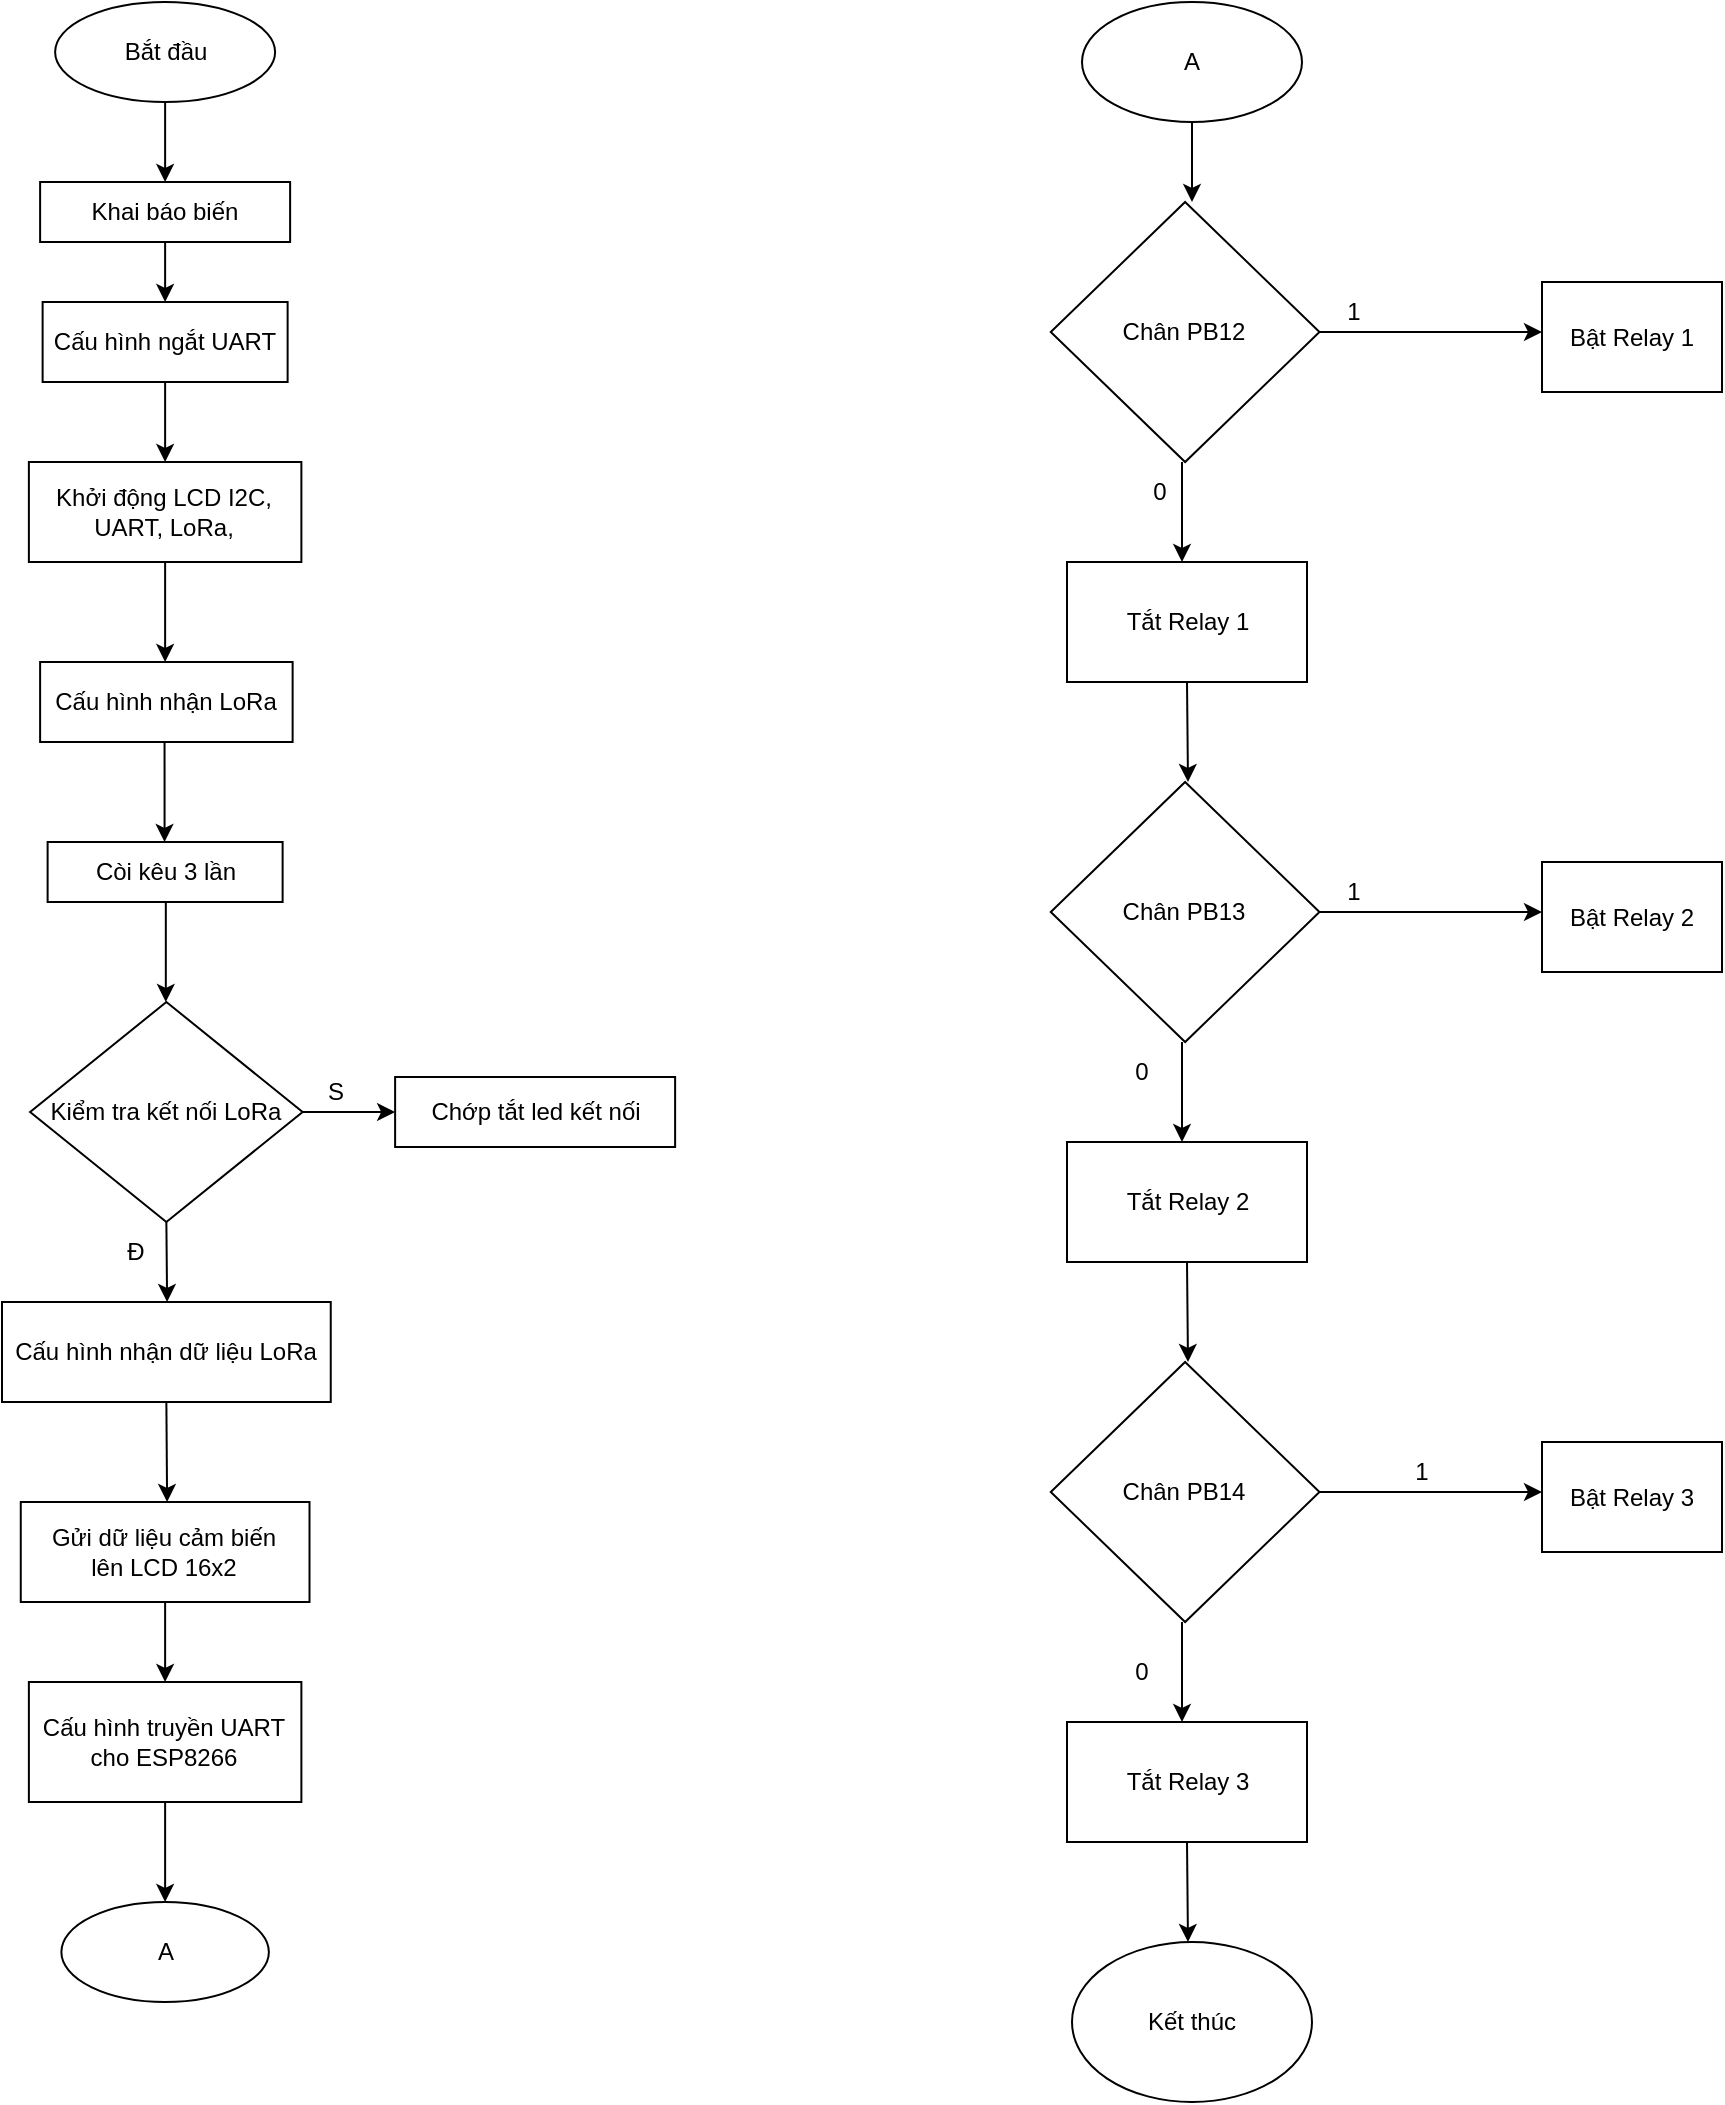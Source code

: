 <mxfile version="20.5.3" type="device"><diagram id="0xAb22in0oC0h8KCrz67" name="Page-1"><mxGraphModel dx="670" dy="315" grid="1" gridSize="10" guides="1" tooltips="1" connect="1" arrows="1" fold="1" page="1" pageScale="1" pageWidth="1169" pageHeight="1654" math="0" shadow="0"><root><mxCell id="0"/><mxCell id="1" parent="0"/><mxCell id="tfzva0Ki47uXBMsij6-H-1" value="Bắt đầu" style="ellipse;whiteSpace=wrap;html=1;" vertex="1" parent="1"><mxGeometry x="196.56" y="60" width="110" height="50" as="geometry"/></mxCell><mxCell id="tfzva0Ki47uXBMsij6-H-2" value="" style="endArrow=classic;html=1;rounded=0;exitX=0.5;exitY=1;exitDx=0;exitDy=0;" edge="1" parent="1" source="tfzva0Ki47uXBMsij6-H-1"><mxGeometry width="50" height="50" relative="1" as="geometry"><mxPoint x="236.56" y="230" as="sourcePoint"/><mxPoint x="251.56" y="150" as="targetPoint"/></mxGeometry></mxCell><mxCell id="tfzva0Ki47uXBMsij6-H-3" value="Khai báo biến" style="rounded=0;whiteSpace=wrap;html=1;" vertex="1" parent="1"><mxGeometry x="189.06" y="150" width="125" height="30" as="geometry"/></mxCell><mxCell id="tfzva0Ki47uXBMsij6-H-4" value="" style="endArrow=classic;html=1;rounded=0;exitX=0.5;exitY=1;exitDx=0;exitDy=0;" edge="1" parent="1" source="tfzva0Ki47uXBMsij6-H-3"><mxGeometry width="50" height="50" relative="1" as="geometry"><mxPoint x="236.56" y="230" as="sourcePoint"/><mxPoint x="251.56" y="210" as="targetPoint"/></mxGeometry></mxCell><mxCell id="tfzva0Ki47uXBMsij6-H-5" value="Cấu hình ngắt UART" style="rounded=0;whiteSpace=wrap;html=1;" vertex="1" parent="1"><mxGeometry x="190.31" y="210" width="122.5" height="40" as="geometry"/></mxCell><mxCell id="tfzva0Ki47uXBMsij6-H-6" value="" style="endArrow=classic;html=1;rounded=0;exitX=0.5;exitY=1;exitDx=0;exitDy=0;" edge="1" parent="1" source="tfzva0Ki47uXBMsij6-H-5"><mxGeometry width="50" height="50" relative="1" as="geometry"><mxPoint x="236.56" y="290" as="sourcePoint"/><mxPoint x="251.56" y="290" as="targetPoint"/></mxGeometry></mxCell><mxCell id="tfzva0Ki47uXBMsij6-H-7" value="Khởi động LCD I2C, UART, LoRa," style="rounded=0;whiteSpace=wrap;html=1;" vertex="1" parent="1"><mxGeometry x="183.44" y="290" width="136.25" height="50" as="geometry"/></mxCell><mxCell id="tfzva0Ki47uXBMsij6-H-8" value="" style="endArrow=classic;html=1;rounded=0;exitX=0.5;exitY=1;exitDx=0;exitDy=0;" edge="1" parent="1" source="tfzva0Ki47uXBMsij6-H-7"><mxGeometry width="50" height="50" relative="1" as="geometry"><mxPoint x="236.56" y="390" as="sourcePoint"/><mxPoint x="251.56" y="390" as="targetPoint"/></mxGeometry></mxCell><mxCell id="tfzva0Ki47uXBMsij6-H-9" value="Cấu hình nhận LoRa" style="rounded=0;whiteSpace=wrap;html=1;" vertex="1" parent="1"><mxGeometry x="189.06" y="390" width="126.25" height="40" as="geometry"/></mxCell><mxCell id="tfzva0Ki47uXBMsij6-H-11" value="" style="endArrow=classic;html=1;rounded=0;exitX=0.5;exitY=1;exitDx=0;exitDy=0;" edge="1" parent="1"><mxGeometry width="50" height="50" relative="1" as="geometry"><mxPoint x="251.275" y="430" as="sourcePoint"/><mxPoint x="251.27" y="480" as="targetPoint"/></mxGeometry></mxCell><mxCell id="tfzva0Ki47uXBMsij6-H-12" value="Còi kêu 3 lần" style="rounded=0;whiteSpace=wrap;html=1;" vertex="1" parent="1"><mxGeometry x="192.81" y="480" width="117.5" height="30" as="geometry"/></mxCell><mxCell id="tfzva0Ki47uXBMsij6-H-13" value="" style="endArrow=classic;html=1;rounded=0;exitX=0.5;exitY=1;exitDx=0;exitDy=0;" edge="1" parent="1"><mxGeometry width="50" height="50" relative="1" as="geometry"><mxPoint x="251.905" y="510" as="sourcePoint"/><mxPoint x="251.9" y="560" as="targetPoint"/></mxGeometry></mxCell><mxCell id="tfzva0Ki47uXBMsij6-H-14" value="Kiểm tra kết nối LoRa" style="rhombus;whiteSpace=wrap;html=1;" vertex="1" parent="1"><mxGeometry x="184.06" y="560" width="136.25" height="110" as="geometry"/></mxCell><mxCell id="tfzva0Ki47uXBMsij6-H-16" value="" style="endArrow=classic;html=1;rounded=0;exitX=0.5;exitY=1;exitDx=0;exitDy=0;" edge="1" parent="1" source="tfzva0Ki47uXBMsij6-H-14"><mxGeometry width="50" height="50" relative="1" as="geometry"><mxPoint x="236.56" y="680" as="sourcePoint"/><mxPoint x="252.56" y="710" as="targetPoint"/></mxGeometry></mxCell><mxCell id="tfzva0Ki47uXBMsij6-H-17" value="" style="endArrow=classic;html=1;rounded=0;exitX=1;exitY=0.5;exitDx=0;exitDy=0;" edge="1" parent="1" source="tfzva0Ki47uXBMsij6-H-14"><mxGeometry width="50" height="50" relative="1" as="geometry"><mxPoint x="236.56" y="680" as="sourcePoint"/><mxPoint x="366.56" y="615" as="targetPoint"/></mxGeometry></mxCell><mxCell id="tfzva0Ki47uXBMsij6-H-18" value="Đ" style="text;html=1;strokeColor=none;fillColor=none;align=center;verticalAlign=middle;whiteSpace=wrap;rounded=0;" vertex="1" parent="1"><mxGeometry x="206.56" y="670" width="60" height="30" as="geometry"/></mxCell><mxCell id="tfzva0Ki47uXBMsij6-H-19" value="S" style="text;html=1;strokeColor=none;fillColor=none;align=center;verticalAlign=middle;whiteSpace=wrap;rounded=0;" vertex="1" parent="1"><mxGeometry x="306.56" y="590" width="60" height="30" as="geometry"/></mxCell><mxCell id="tfzva0Ki47uXBMsij6-H-20" value="Chớp tắt led kết nối" style="rounded=0;whiteSpace=wrap;html=1;" vertex="1" parent="1"><mxGeometry x="366.56" y="597.5" width="140" height="35" as="geometry"/></mxCell><mxCell id="tfzva0Ki47uXBMsij6-H-21" value="Cấu hình nhận dữ liệu LoRa" style="rounded=0;whiteSpace=wrap;html=1;" vertex="1" parent="1"><mxGeometry x="170" y="710" width="164.37" height="50" as="geometry"/></mxCell><mxCell id="tfzva0Ki47uXBMsij6-H-22" value="" style="endArrow=classic;html=1;rounded=0;exitX=0.5;exitY=1;exitDx=0;exitDy=0;" edge="1" parent="1" source="tfzva0Ki47uXBMsij6-H-21"><mxGeometry width="50" height="50" relative="1" as="geometry"><mxPoint x="206.56" y="880" as="sourcePoint"/><mxPoint x="252.56" y="810" as="targetPoint"/></mxGeometry></mxCell><mxCell id="tfzva0Ki47uXBMsij6-H-23" value="Gửi dữ liệu cảm biến&lt;br&gt;lên LCD 16x2" style="rounded=0;whiteSpace=wrap;html=1;" vertex="1" parent="1"><mxGeometry x="179.38" y="810" width="144.37" height="50" as="geometry"/></mxCell><mxCell id="tfzva0Ki47uXBMsij6-H-24" value="" style="endArrow=classic;html=1;rounded=0;exitX=0.5;exitY=1;exitDx=0;exitDy=0;" edge="1" parent="1" source="tfzva0Ki47uXBMsij6-H-23"><mxGeometry width="50" height="50" relative="1" as="geometry"><mxPoint x="206.56" y="810" as="sourcePoint"/><mxPoint x="251.56" y="900" as="targetPoint"/></mxGeometry></mxCell><mxCell id="tfzva0Ki47uXBMsij6-H-25" value="Cấu hình truyền UART cho ESP8266" style="rounded=0;whiteSpace=wrap;html=1;" vertex="1" parent="1"><mxGeometry x="183.44" y="900" width="136.25" height="60" as="geometry"/></mxCell><mxCell id="tfzva0Ki47uXBMsij6-H-29" value="" style="endArrow=classic;html=1;rounded=0;exitX=0.5;exitY=1;exitDx=0;exitDy=0;" edge="1" parent="1" source="tfzva0Ki47uXBMsij6-H-25"><mxGeometry width="50" height="50" relative="1" as="geometry"><mxPoint x="226.56" y="1060" as="sourcePoint"/><mxPoint x="251.56" y="1010" as="targetPoint"/></mxGeometry></mxCell><mxCell id="tfzva0Ki47uXBMsij6-H-46" value="A" style="ellipse;whiteSpace=wrap;html=1;" vertex="1" parent="1"><mxGeometry x="199.69" y="1010" width="103.75" height="50" as="geometry"/></mxCell><mxCell id="tfzva0Ki47uXBMsij6-H-47" value="A" style="ellipse;whiteSpace=wrap;html=1;" vertex="1" parent="1"><mxGeometry x="710" y="60" width="110" height="60" as="geometry"/></mxCell><mxCell id="tfzva0Ki47uXBMsij6-H-48" value="" style="endArrow=classic;html=1;rounded=0;exitX=0.5;exitY=1;exitDx=0;exitDy=0;" edge="1" parent="1" source="tfzva0Ki47uXBMsij6-H-47"><mxGeometry width="50" height="50" relative="1" as="geometry"><mxPoint x="550" y="350" as="sourcePoint"/><mxPoint x="765" y="160" as="targetPoint"/></mxGeometry></mxCell><mxCell id="tfzva0Ki47uXBMsij6-H-49" value="Chân PB12" style="rhombus;whiteSpace=wrap;html=1;" vertex="1" parent="1"><mxGeometry x="694.38" y="160" width="134.37" height="130" as="geometry"/></mxCell><mxCell id="tfzva0Ki47uXBMsij6-H-50" value="" style="endArrow=classic;html=1;rounded=0;exitX=1;exitY=0.5;exitDx=0;exitDy=0;" edge="1" parent="1" source="tfzva0Ki47uXBMsij6-H-49"><mxGeometry width="50" height="50" relative="1" as="geometry"><mxPoint x="740" y="210" as="sourcePoint"/><mxPoint x="940" y="225" as="targetPoint"/></mxGeometry></mxCell><mxCell id="tfzva0Ki47uXBMsij6-H-51" value="1" style="text;html=1;strokeColor=none;fillColor=none;align=center;verticalAlign=middle;whiteSpace=wrap;rounded=0;" vertex="1" parent="1"><mxGeometry x="800" y="200" width="92.19" height="30" as="geometry"/></mxCell><mxCell id="tfzva0Ki47uXBMsij6-H-52" value="Bật Relay 1" style="rounded=0;whiteSpace=wrap;html=1;" vertex="1" parent="1"><mxGeometry x="940" y="200" width="90" height="55" as="geometry"/></mxCell><mxCell id="tfzva0Ki47uXBMsij6-H-53" value="" style="endArrow=classic;html=1;rounded=0;" edge="1" parent="1"><mxGeometry width="50" height="50" relative="1" as="geometry"><mxPoint x="760" y="290" as="sourcePoint"/><mxPoint x="760" y="340" as="targetPoint"/></mxGeometry></mxCell><mxCell id="tfzva0Ki47uXBMsij6-H-54" value="Tắt Relay 1" style="rounded=0;whiteSpace=wrap;html=1;" vertex="1" parent="1"><mxGeometry x="702.5" y="340" width="120" height="60" as="geometry"/></mxCell><mxCell id="tfzva0Ki47uXBMsij6-H-55" value="0&lt;br&gt;" style="text;html=1;strokeColor=none;fillColor=none;align=center;verticalAlign=middle;whiteSpace=wrap;rounded=0;" vertex="1" parent="1"><mxGeometry x="702.5" y="290" width="92.19" height="30" as="geometry"/></mxCell><mxCell id="tfzva0Ki47uXBMsij6-H-56" value="" style="endArrow=classic;html=1;rounded=0;exitX=0.5;exitY=1;exitDx=0;exitDy=0;" edge="1" parent="1" source="tfzva0Ki47uXBMsij6-H-54"><mxGeometry width="50" height="50" relative="1" as="geometry"><mxPoint x="820" y="340" as="sourcePoint"/><mxPoint x="763" y="450" as="targetPoint"/></mxGeometry></mxCell><mxCell id="tfzva0Ki47uXBMsij6-H-57" value="Chân PB13" style="rhombus;whiteSpace=wrap;html=1;" vertex="1" parent="1"><mxGeometry x="694.38" y="450" width="134.37" height="130" as="geometry"/></mxCell><mxCell id="tfzva0Ki47uXBMsij6-H-58" value="" style="endArrow=classic;html=1;rounded=0;exitX=1;exitY=0.5;exitDx=0;exitDy=0;" edge="1" parent="1" source="tfzva0Ki47uXBMsij6-H-57"><mxGeometry width="50" height="50" relative="1" as="geometry"><mxPoint x="740" y="500" as="sourcePoint"/><mxPoint x="940" y="515" as="targetPoint"/></mxGeometry></mxCell><mxCell id="tfzva0Ki47uXBMsij6-H-59" value="1" style="text;html=1;strokeColor=none;fillColor=none;align=center;verticalAlign=middle;whiteSpace=wrap;rounded=0;" vertex="1" parent="1"><mxGeometry x="800" y="490" width="92.19" height="30" as="geometry"/></mxCell><mxCell id="tfzva0Ki47uXBMsij6-H-60" value="Bật Relay 2" style="rounded=0;whiteSpace=wrap;html=1;" vertex="1" parent="1"><mxGeometry x="940" y="490" width="90" height="55" as="geometry"/></mxCell><mxCell id="tfzva0Ki47uXBMsij6-H-61" value="" style="endArrow=classic;html=1;rounded=0;" edge="1" parent="1"><mxGeometry width="50" height="50" relative="1" as="geometry"><mxPoint x="760" y="580" as="sourcePoint"/><mxPoint x="760" y="630" as="targetPoint"/></mxGeometry></mxCell><mxCell id="tfzva0Ki47uXBMsij6-H-62" value="Tắt Relay 2" style="rounded=0;whiteSpace=wrap;html=1;" vertex="1" parent="1"><mxGeometry x="702.5" y="630" width="120" height="60" as="geometry"/></mxCell><mxCell id="tfzva0Ki47uXBMsij6-H-63" value="0" style="text;html=1;strokeColor=none;fillColor=none;align=center;verticalAlign=middle;whiteSpace=wrap;rounded=0;" vertex="1" parent="1"><mxGeometry x="694.38" y="580" width="92.19" height="30" as="geometry"/></mxCell><mxCell id="tfzva0Ki47uXBMsij6-H-64" value="" style="endArrow=classic;html=1;rounded=0;exitX=0.5;exitY=1;exitDx=0;exitDy=0;" edge="1" parent="1" source="tfzva0Ki47uXBMsij6-H-62"><mxGeometry width="50" height="50" relative="1" as="geometry"><mxPoint x="820" y="630" as="sourcePoint"/><mxPoint x="763" y="740" as="targetPoint"/></mxGeometry></mxCell><mxCell id="tfzva0Ki47uXBMsij6-H-67" value="Chân PB14" style="rhombus;whiteSpace=wrap;html=1;" vertex="1" parent="1"><mxGeometry x="694.38" y="740" width="134.37" height="130" as="geometry"/></mxCell><mxCell id="tfzva0Ki47uXBMsij6-H-68" value="" style="endArrow=classic;html=1;rounded=0;exitX=1;exitY=0.5;exitDx=0;exitDy=0;" edge="1" parent="1" source="tfzva0Ki47uXBMsij6-H-67"><mxGeometry width="50" height="50" relative="1" as="geometry"><mxPoint x="740" y="790" as="sourcePoint"/><mxPoint x="940" y="805" as="targetPoint"/></mxGeometry></mxCell><mxCell id="tfzva0Ki47uXBMsij6-H-69" value="1&lt;br&gt;" style="text;html=1;strokeColor=none;fillColor=none;align=center;verticalAlign=middle;whiteSpace=wrap;rounded=0;" vertex="1" parent="1"><mxGeometry x="833.75" y="780" width="92.19" height="30" as="geometry"/></mxCell><mxCell id="tfzva0Ki47uXBMsij6-H-70" value="Bật Relay 3" style="rounded=0;whiteSpace=wrap;html=1;" vertex="1" parent="1"><mxGeometry x="940" y="780" width="90" height="55" as="geometry"/></mxCell><mxCell id="tfzva0Ki47uXBMsij6-H-71" value="" style="endArrow=classic;html=1;rounded=0;" edge="1" parent="1"><mxGeometry width="50" height="50" relative="1" as="geometry"><mxPoint x="760" y="870" as="sourcePoint"/><mxPoint x="760" y="920" as="targetPoint"/></mxGeometry></mxCell><mxCell id="tfzva0Ki47uXBMsij6-H-72" value="Tắt Relay 3" style="rounded=0;whiteSpace=wrap;html=1;" vertex="1" parent="1"><mxGeometry x="702.5" y="920" width="120" height="60" as="geometry"/></mxCell><mxCell id="tfzva0Ki47uXBMsij6-H-73" value="0" style="text;html=1;strokeColor=none;fillColor=none;align=center;verticalAlign=middle;whiteSpace=wrap;rounded=0;" vertex="1" parent="1"><mxGeometry x="694.38" y="880" width="92.19" height="30" as="geometry"/></mxCell><mxCell id="tfzva0Ki47uXBMsij6-H-74" value="" style="endArrow=classic;html=1;rounded=0;exitX=0.5;exitY=1;exitDx=0;exitDy=0;" edge="1" parent="1" source="tfzva0Ki47uXBMsij6-H-72"><mxGeometry width="50" height="50" relative="1" as="geometry"><mxPoint x="820" y="920" as="sourcePoint"/><mxPoint x="763" y="1030" as="targetPoint"/></mxGeometry></mxCell><mxCell id="tfzva0Ki47uXBMsij6-H-75" value="Kết thúc" style="ellipse;whiteSpace=wrap;html=1;" vertex="1" parent="1"><mxGeometry x="705" y="1030" width="120" height="80" as="geometry"/></mxCell></root></mxGraphModel></diagram></mxfile>